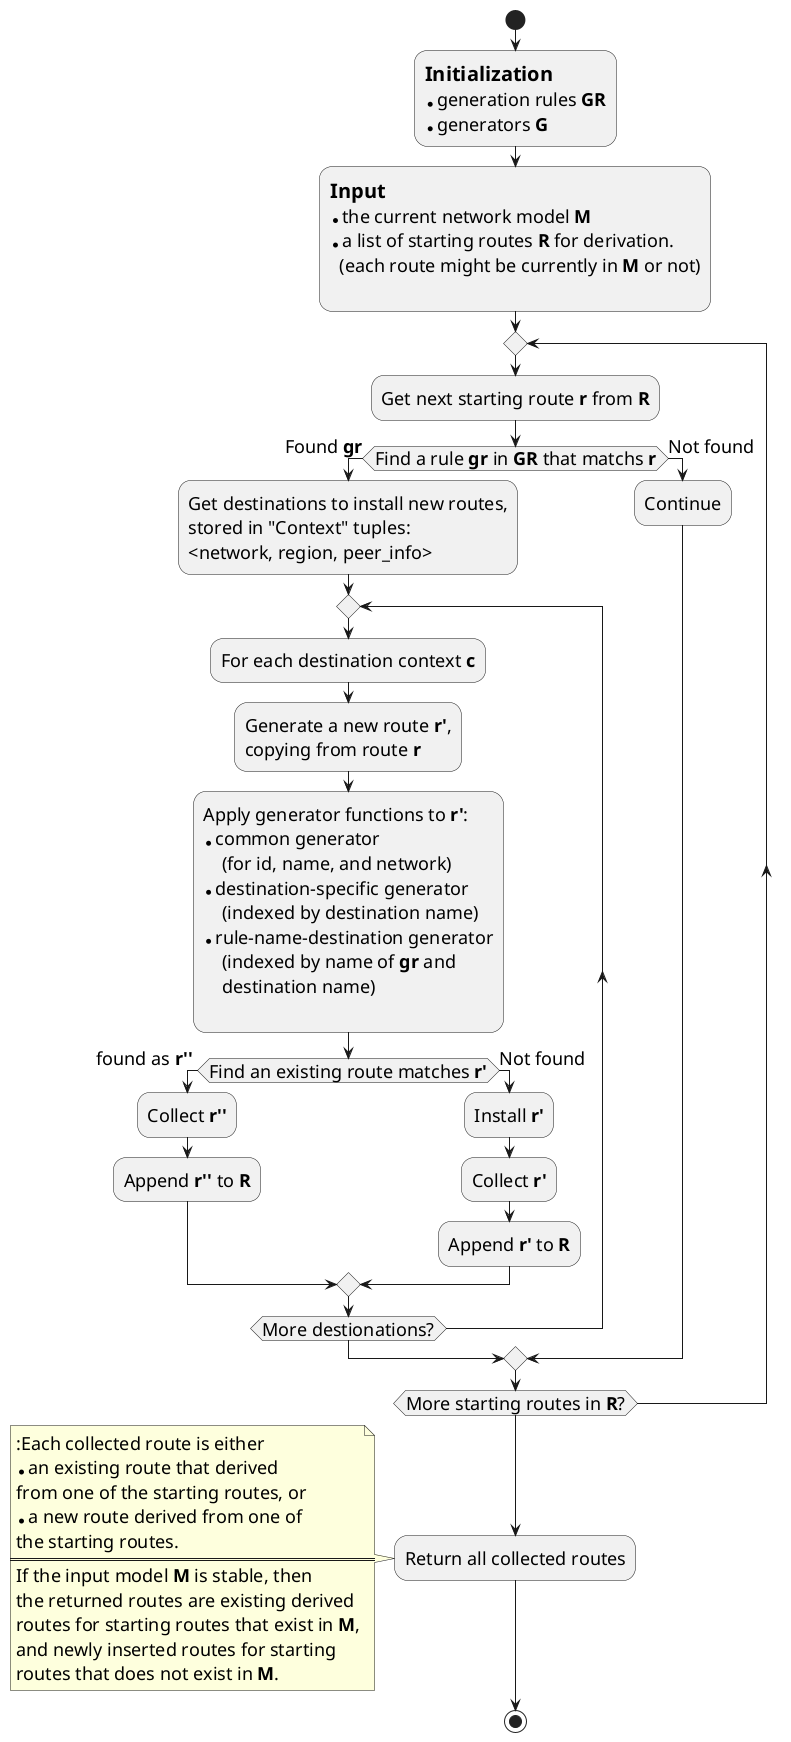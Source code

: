 @startuml
skinparam defaultFontName Linux Libertine O
skinparam defaultFontSize 18

start

:==Initialization
* generation rules **GR**
* generators **G**;

:==Input
* the current network model **M**
* a list of starting routes **R** for derivation.
  (each route might be currently in **M** or not)
;

repeat
:Get next starting route **r** from **R**;

if (Find a rule **gr** in **GR** that matchs **r**) then (Found **gr**)
  :Get destinations to install new routes,
  stored in "Context" tuples:
  <network, region, peer_info>;

  repeat
  :For each destination context **c**;

  :Generate a new route **r'**,
  copying from route **r**;

  :Apply generator functions to **r'**:
  * common generator
      (for id, name, and network)
  * destination-specific generator
      (indexed by destination name)
  * rule-name-destination generator
      (indexed by name of **gr** and
      destination name)
  ;

  if (Find an existing route matches **r'**) then (found as **r''** )
    :Collect **r''**;
    :Append **r''** to **R**;
  else (Not found)
    :Install **r'**;
    :Collect **r'**;
    :Append **r'** to **R**;
  endif

  repeat while (More destionations?)

else (Not found)
  :Continue;
endif
repeat while (More starting routes in **R**?)

:Return all collected routes;
    note
    :Each collected route is either
    * an existing route that derived
    from one of the starting routes, or
    * a new route derived from one of
    the starting routes.
    =======
    If the input model **M** is stable, then
    the returned routes are existing derived
    routes for starting routes that exist in **M**,
    and newly inserted routes for starting
    routes that does not exist in **M**.
    end note

stop
@enduml